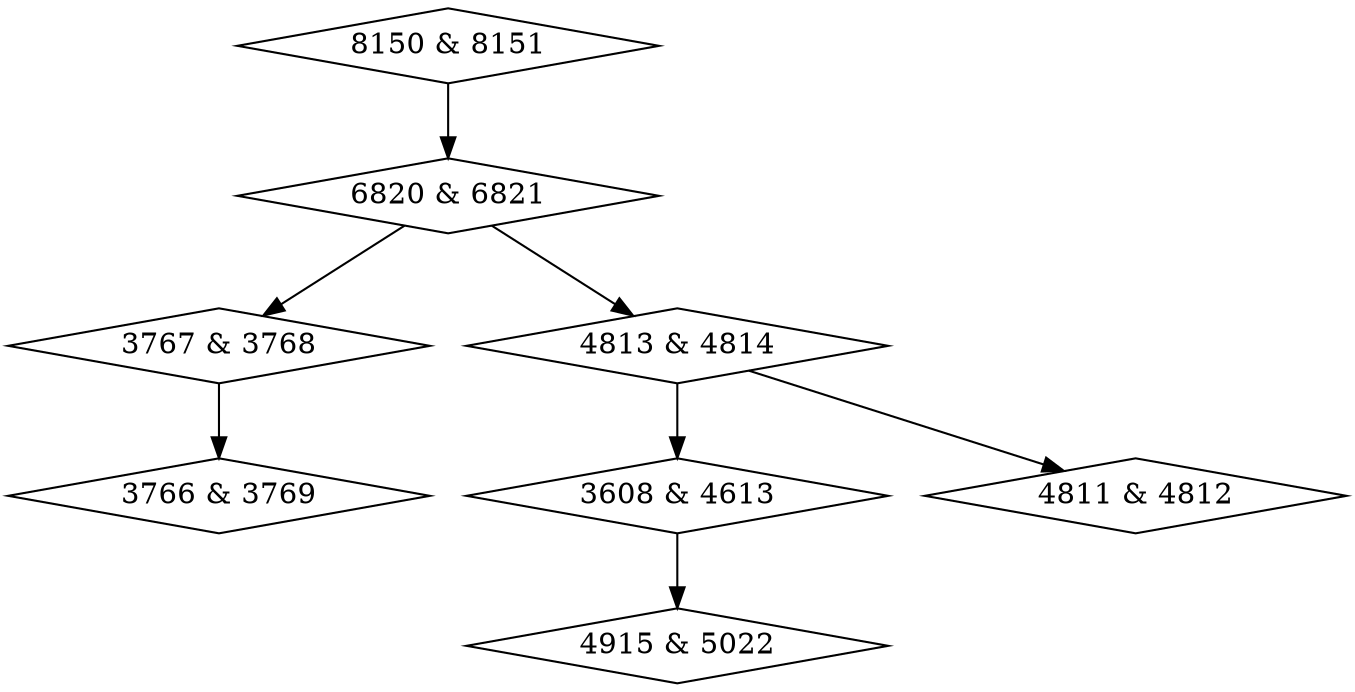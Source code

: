digraph {
0 [label = "3608 & 4613", shape = diamond];
1 [label = "3766 & 3769", shape = diamond];
2 [label = "3767 & 3768", shape = diamond];
3 [label = "4811 & 4812", shape = diamond];
4 [label = "4813 & 4814", shape = diamond];
5 [label = "4915 & 5022", shape = diamond];
6 [label = "6820 & 6821", shape = diamond];
7 [label = "8150 & 8151", shape = diamond];
0->5;
2->1;
4->0;
4->3;
6->2;
6->4;
7->6;
}
